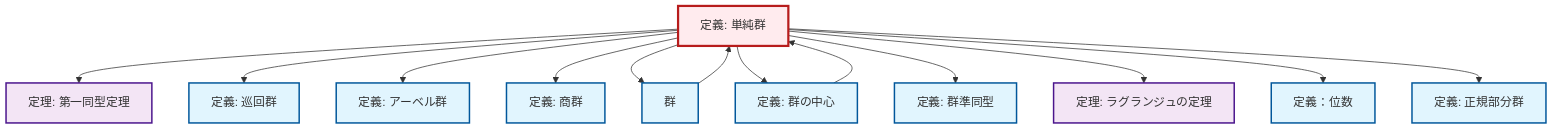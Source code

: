 graph TD
    classDef definition fill:#e1f5fe,stroke:#01579b,stroke-width:2px
    classDef theorem fill:#f3e5f5,stroke:#4a148c,stroke-width:2px
    classDef axiom fill:#fff3e0,stroke:#e65100,stroke-width:2px
    classDef example fill:#e8f5e9,stroke:#1b5e20,stroke-width:2px
    classDef current fill:#ffebee,stroke:#b71c1c,stroke-width:3px
    def-simple-group["定義: 単純群"]:::definition
    def-order["定義：位数"]:::definition
    def-homomorphism["定義: 群準同型"]:::definition
    def-cyclic-group["定義: 巡回群"]:::definition
    thm-lagrange["定理: ラグランジュの定理"]:::theorem
    thm-first-isomorphism["定理: 第一同型定理"]:::theorem
    def-group["群"]:::definition
    def-abelian-group["定義: アーベル群"]:::definition
    def-normal-subgroup["定義: 正規部分群"]:::definition
    def-center-of-group["定義: 群の中心"]:::definition
    def-quotient-group["定義: 商群"]:::definition
    def-simple-group --> thm-first-isomorphism
    def-simple-group --> def-cyclic-group
    def-simple-group --> def-abelian-group
    def-simple-group --> def-quotient-group
    def-simple-group --> def-group
    def-center-of-group --> def-simple-group
    def-group --> def-simple-group
    def-simple-group --> def-center-of-group
    def-simple-group --> def-homomorphism
    def-simple-group --> thm-lagrange
    def-simple-group --> def-order
    def-simple-group --> def-normal-subgroup
    class def-simple-group current
